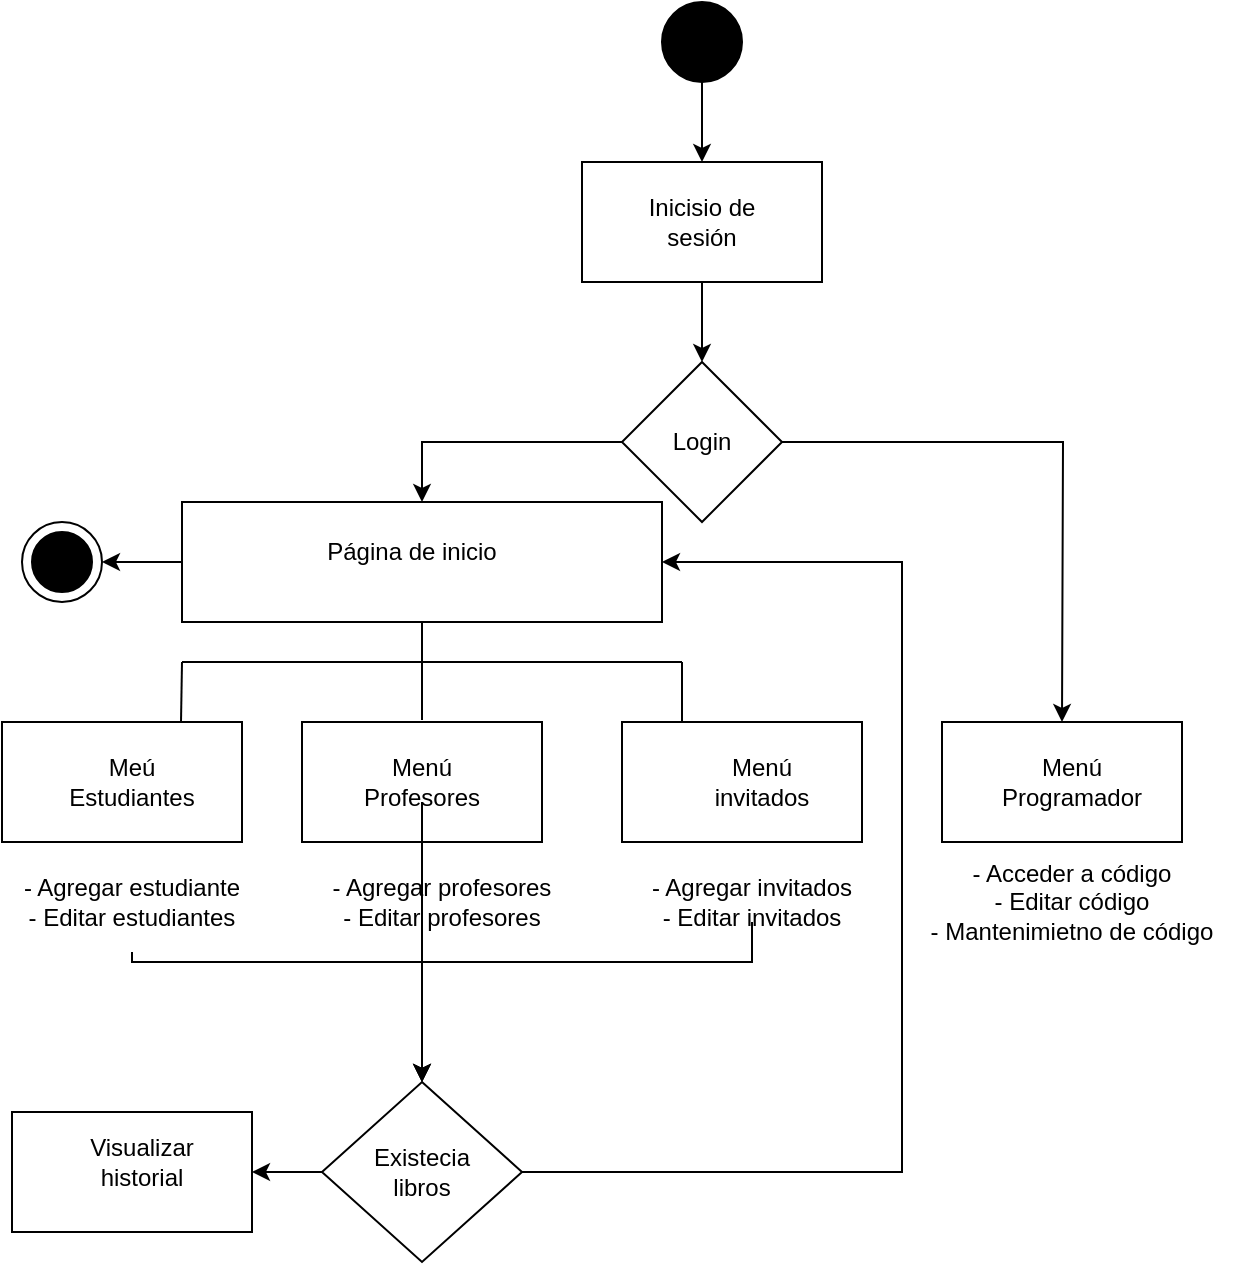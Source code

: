<mxfile version="15.2.7" type="device"><diagram id="prtHgNgQTEPvFCAcTncT" name="Page-1"><mxGraphModel dx="852" dy="502" grid="1" gridSize="10" guides="1" tooltips="1" connect="1" arrows="1" fold="1" page="1" pageScale="1" pageWidth="827" pageHeight="1169" math="0" shadow="0"><root><mxCell id="0"/><mxCell id="1" parent="0"/><mxCell id="mRxKu-tBBT1TRN3_IIDo-7" style="edgeStyle=orthogonalEdgeStyle;rounded=0;orthogonalLoop=1;jettySize=auto;html=1;entryX=0.5;entryY=0;entryDx=0;entryDy=0;" edge="1" parent="1" source="mRxKu-tBBT1TRN3_IIDo-6"><mxGeometry relative="1" as="geometry"><mxPoint x="560" y="400" as="targetPoint"/></mxGeometry></mxCell><mxCell id="mRxKu-tBBT1TRN3_IIDo-8" style="edgeStyle=orthogonalEdgeStyle;rounded=0;orthogonalLoop=1;jettySize=auto;html=1;exitX=0;exitY=0.5;exitDx=0;exitDy=0;" edge="1" parent="1" source="mRxKu-tBBT1TRN3_IIDo-6"><mxGeometry relative="1" as="geometry"><mxPoint x="240" y="290" as="targetPoint"/><Array as="points"><mxPoint x="240" y="260"/></Array></mxGeometry></mxCell><mxCell id="mRxKu-tBBT1TRN3_IIDo-6" value="" style="rhombus;whiteSpace=wrap;html=1;" vertex="1" parent="1"><mxGeometry x="340" y="220" width="80" height="80" as="geometry"/></mxCell><mxCell id="mRxKu-tBBT1TRN3_IIDo-9" value="" style="endArrow=none;html=1;" edge="1" parent="1"><mxGeometry width="50" height="50" relative="1" as="geometry"><mxPoint x="120" y="370" as="sourcePoint"/><mxPoint x="370" y="370" as="targetPoint"/></mxGeometry></mxCell><mxCell id="mRxKu-tBBT1TRN3_IIDo-10" value="" style="endArrow=none;html=1;" edge="1" parent="1"><mxGeometry width="50" height="50" relative="1" as="geometry"><mxPoint x="119.5" y="400" as="sourcePoint"/><mxPoint x="120" y="370" as="targetPoint"/></mxGeometry></mxCell><mxCell id="mRxKu-tBBT1TRN3_IIDo-11" value="" style="endArrow=none;html=1;entryX=0.5;entryY=1;entryDx=0;entryDy=0;" edge="1" parent="1" target="mRxKu-tBBT1TRN3_IIDo-14"><mxGeometry width="50" height="50" relative="1" as="geometry"><mxPoint x="240" y="399" as="sourcePoint"/><mxPoint x="240" y="370" as="targetPoint"/></mxGeometry></mxCell><mxCell id="mRxKu-tBBT1TRN3_IIDo-12" value="" style="endArrow=none;html=1;exitX=0.25;exitY=0;exitDx=0;exitDy=0;" edge="1" parent="1" source="mRxKu-tBBT1TRN3_IIDo-30"><mxGeometry width="50" height="50" relative="1" as="geometry"><mxPoint x="360" y="400" as="sourcePoint"/><mxPoint x="370" y="370" as="targetPoint"/></mxGeometry></mxCell><mxCell id="mRxKu-tBBT1TRN3_IIDo-14" value="" style="rounded=0;whiteSpace=wrap;html=1;" vertex="1" parent="1"><mxGeometry x="120" y="290" width="240" height="60" as="geometry"/></mxCell><mxCell id="mRxKu-tBBT1TRN3_IIDo-16" value="" style="endArrow=classic;html=1;exitX=0;exitY=0.5;exitDx=0;exitDy=0;" edge="1" parent="1" source="mRxKu-tBBT1TRN3_IIDo-14"><mxGeometry width="50" height="50" relative="1" as="geometry"><mxPoint x="390" y="290" as="sourcePoint"/><mxPoint x="80" y="320" as="targetPoint"/></mxGeometry></mxCell><mxCell id="mRxKu-tBBT1TRN3_IIDo-18" value="" style="ellipse;whiteSpace=wrap;html=1;aspect=fixed;" vertex="1" parent="1"><mxGeometry x="40" y="300" width="40" height="40" as="geometry"/></mxCell><mxCell id="mRxKu-tBBT1TRN3_IIDo-17" value="" style="ellipse;whiteSpace=wrap;html=1;aspect=fixed;strokeColor=#000000;fillColor=#000000;" vertex="1" parent="1"><mxGeometry x="45" y="305" width="30" height="30" as="geometry"/></mxCell><mxCell id="mRxKu-tBBT1TRN3_IIDo-19" value="" style="ellipse;whiteSpace=wrap;html=1;aspect=fixed;strokeColor=#000000;fillColor=#000000;" vertex="1" parent="1"><mxGeometry x="360" y="40" width="40" height="40" as="geometry"/></mxCell><mxCell id="mRxKu-tBBT1TRN3_IIDo-20" value="" style="endArrow=classic;html=1;exitX=0.5;exitY=1;exitDx=0;exitDy=0;" edge="1" parent="1" source="mRxKu-tBBT1TRN3_IIDo-19"><mxGeometry width="50" height="50" relative="1" as="geometry"><mxPoint x="390" y="190" as="sourcePoint"/><mxPoint x="380" y="120" as="targetPoint"/></mxGeometry></mxCell><mxCell id="mRxKu-tBBT1TRN3_IIDo-23" style="edgeStyle=orthogonalEdgeStyle;rounded=0;orthogonalLoop=1;jettySize=auto;html=1;entryX=0.5;entryY=0;entryDx=0;entryDy=0;" edge="1" parent="1" source="mRxKu-tBBT1TRN3_IIDo-21" target="mRxKu-tBBT1TRN3_IIDo-6"><mxGeometry relative="1" as="geometry"><mxPoint x="380" y="210" as="targetPoint"/></mxGeometry></mxCell><mxCell id="mRxKu-tBBT1TRN3_IIDo-21" value="" style="rounded=0;whiteSpace=wrap;html=1;strokeColor=#000000;fillColor=#FFFFFF;" vertex="1" parent="1"><mxGeometry x="320" y="120" width="120" height="60" as="geometry"/></mxCell><mxCell id="mRxKu-tBBT1TRN3_IIDo-24" value="Inicisio de sesión" style="text;html=1;strokeColor=none;fillColor=none;align=center;verticalAlign=middle;whiteSpace=wrap;rounded=0;" vertex="1" parent="1"><mxGeometry x="340" y="140" width="80" height="20" as="geometry"/></mxCell><mxCell id="mRxKu-tBBT1TRN3_IIDo-25" value="Login" style="text;html=1;strokeColor=none;fillColor=none;align=center;verticalAlign=middle;whiteSpace=wrap;rounded=0;" vertex="1" parent="1"><mxGeometry x="355" y="250" width="50" height="20" as="geometry"/></mxCell><mxCell id="mRxKu-tBBT1TRN3_IIDo-27" value="Página de inicio" style="text;html=1;strokeColor=none;fillColor=none;align=center;verticalAlign=middle;whiteSpace=wrap;rounded=0;" vertex="1" parent="1"><mxGeometry x="150" y="305" width="170" height="20" as="geometry"/></mxCell><mxCell id="mRxKu-tBBT1TRN3_IIDo-28" value="" style="rounded=0;whiteSpace=wrap;html=1;strokeColor=#000000;fillColor=#FFFFFF;" vertex="1" parent="1"><mxGeometry x="30" y="400" width="120" height="60" as="geometry"/></mxCell><mxCell id="mRxKu-tBBT1TRN3_IIDo-29" value="" style="rounded=0;whiteSpace=wrap;html=1;strokeColor=#000000;fillColor=#FFFFFF;" vertex="1" parent="1"><mxGeometry x="180" y="400" width="120" height="60" as="geometry"/></mxCell><mxCell id="mRxKu-tBBT1TRN3_IIDo-30" value="" style="rounded=0;whiteSpace=wrap;html=1;strokeColor=#000000;fillColor=#FFFFFF;" vertex="1" parent="1"><mxGeometry x="340" y="400" width="120" height="60" as="geometry"/></mxCell><mxCell id="mRxKu-tBBT1TRN3_IIDo-31" value="&lt;span style=&quot;color: rgba(0 , 0 , 0 , 0) ; font-family: monospace ; font-size: 0px&quot;&gt;%3CmxGraphModel%3E%3Croot%3E%3CmxCell%20id%3D%220%22%2F%3E%3CmxCell%20id%3D%221%22%20parent%3D%220%22%2F%3E%3CmxCell%20id%3D%222%22%20value%3D%22Men%C3%BA%20invitados%22%20style%3D%22text%3Bhtml%3D1%3BstrokeColor%3Dnone%3BfillColor%3Dnone%3Balign%3Dcenter%3BverticalAlign%3Dmiddle%3BwhiteSpace%3Dwrap%3Brounded%3D0%3B%22%20vertex%3D%221%22%20parent%3D%221%22%3E%3CmxGeometry%20x%3D%22310%22%20y%3D%22420%22%20width%3D%22170%22%20height%3D%2220%22%20as%3D%22geometry%22%2F%3E%3C%2FmxCell%3E%3C%2Froot%3E%3C%2FmxGraphModel%3E&lt;/span&gt;" style="rounded=0;whiteSpace=wrap;html=1;strokeColor=#000000;fillColor=#FFFFFF;" vertex="1" parent="1"><mxGeometry x="500" y="400" width="120" height="60" as="geometry"/></mxCell><mxCell id="mRxKu-tBBT1TRN3_IIDo-32" value="Meú Estudiantes" style="text;html=1;strokeColor=none;fillColor=none;align=center;verticalAlign=middle;whiteSpace=wrap;rounded=0;" vertex="1" parent="1"><mxGeometry x="60" y="420" width="70" height="20" as="geometry"/></mxCell><mxCell id="mRxKu-tBBT1TRN3_IIDo-51" style="edgeStyle=orthogonalEdgeStyle;rounded=0;orthogonalLoop=1;jettySize=auto;html=1;entryX=0.5;entryY=0;entryDx=0;entryDy=0;" edge="1" parent="1" source="mRxKu-tBBT1TRN3_IIDo-33" target="mRxKu-tBBT1TRN3_IIDo-42"><mxGeometry relative="1" as="geometry"/></mxCell><mxCell id="mRxKu-tBBT1TRN3_IIDo-33" value="Menú Profesores" style="text;html=1;strokeColor=none;fillColor=none;align=center;verticalAlign=middle;whiteSpace=wrap;rounded=0;" vertex="1" parent="1"><mxGeometry x="200" y="420" width="80" height="20" as="geometry"/></mxCell><mxCell id="mRxKu-tBBT1TRN3_IIDo-35" value="Menú invitados" style="text;html=1;strokeColor=none;fillColor=none;align=center;verticalAlign=middle;whiteSpace=wrap;rounded=0;" vertex="1" parent="1"><mxGeometry x="370" y="420" width="80" height="20" as="geometry"/></mxCell><mxCell id="mRxKu-tBBT1TRN3_IIDo-36" value="Menú Programador" style="text;html=1;strokeColor=none;fillColor=none;align=center;verticalAlign=middle;whiteSpace=wrap;rounded=0;" vertex="1" parent="1"><mxGeometry x="520" y="420" width="90" height="20" as="geometry"/></mxCell><mxCell id="mRxKu-tBBT1TRN3_IIDo-38" value="- Agregar profesores &lt;br&gt;- Editar profesores" style="text;html=1;strokeColor=none;fillColor=none;align=center;verticalAlign=middle;whiteSpace=wrap;rounded=0;" vertex="1" parent="1"><mxGeometry x="190" y="480" width="120" height="20" as="geometry"/></mxCell><mxCell id="mRxKu-tBBT1TRN3_IIDo-54" style="edgeStyle=orthogonalEdgeStyle;rounded=0;orthogonalLoop=1;jettySize=auto;html=1;entryX=0.5;entryY=0;entryDx=0;entryDy=0;" edge="1" parent="1" source="mRxKu-tBBT1TRN3_IIDo-39" target="mRxKu-tBBT1TRN3_IIDo-42"><mxGeometry relative="1" as="geometry"><Array as="points"><mxPoint x="405" y="520"/><mxPoint x="240" y="520"/></Array></mxGeometry></mxCell><mxCell id="mRxKu-tBBT1TRN3_IIDo-39" value="- Agregar invitados &lt;br&gt;- Editar invitados" style="text;html=1;strokeColor=none;fillColor=none;align=center;verticalAlign=middle;whiteSpace=wrap;rounded=0;" vertex="1" parent="1"><mxGeometry x="350" y="480" width="110" height="20" as="geometry"/></mxCell><mxCell id="mRxKu-tBBT1TRN3_IIDo-40" value="- Acceder a código &lt;br&gt;- Editar código &lt;br&gt;- Mantenimietno de código" style="text;html=1;strokeColor=none;fillColor=none;align=center;verticalAlign=middle;whiteSpace=wrap;rounded=0;" vertex="1" parent="1"><mxGeometry x="485" y="480" width="160" height="20" as="geometry"/></mxCell><mxCell id="mRxKu-tBBT1TRN3_IIDo-60" style="edgeStyle=orthogonalEdgeStyle;rounded=0;orthogonalLoop=1;jettySize=auto;html=1;entryX=1;entryY=0.5;entryDx=0;entryDy=0;" edge="1" parent="1" source="mRxKu-tBBT1TRN3_IIDo-42" target="mRxKu-tBBT1TRN3_IIDo-14"><mxGeometry relative="1" as="geometry"><mxPoint x="480" y="340" as="targetPoint"/><Array as="points"><mxPoint x="480" y="625"/><mxPoint x="480" y="320"/></Array></mxGeometry></mxCell><mxCell id="mRxKu-tBBT1TRN3_IIDo-42" value="" style="rhombus;whiteSpace=wrap;html=1;" vertex="1" parent="1"><mxGeometry x="190" y="580" width="100" height="90" as="geometry"/></mxCell><mxCell id="mRxKu-tBBT1TRN3_IIDo-58" style="edgeStyle=orthogonalEdgeStyle;rounded=0;orthogonalLoop=1;jettySize=auto;html=1;entryX=1;entryY=0.5;entryDx=0;entryDy=0;" edge="1" parent="1" target="mRxKu-tBBT1TRN3_IIDo-46"><mxGeometry relative="1" as="geometry"><mxPoint x="190" y="625" as="sourcePoint"/></mxGeometry></mxCell><mxCell id="mRxKu-tBBT1TRN3_IIDo-45" value="Existecia libros" style="text;html=1;strokeColor=none;fillColor=none;align=center;verticalAlign=middle;whiteSpace=wrap;rounded=0;" vertex="1" parent="1"><mxGeometry x="200" y="605" width="80" height="40" as="geometry"/></mxCell><mxCell id="mRxKu-tBBT1TRN3_IIDo-46" value="" style="rounded=0;whiteSpace=wrap;html=1;strokeColor=#000000;fillColor=#FFFFFF;" vertex="1" parent="1"><mxGeometry x="35" y="595" width="120" height="60" as="geometry"/></mxCell><mxCell id="mRxKu-tBBT1TRN3_IIDo-48" value="Visualizar historial" style="text;html=1;strokeColor=none;fillColor=none;align=center;verticalAlign=middle;whiteSpace=wrap;rounded=0;" vertex="1" parent="1"><mxGeometry x="60" y="600" width="80" height="40" as="geometry"/></mxCell><mxCell id="mRxKu-tBBT1TRN3_IIDo-55" style="edgeStyle=orthogonalEdgeStyle;rounded=0;orthogonalLoop=1;jettySize=auto;html=1;entryX=0.5;entryY=0;entryDx=0;entryDy=0;" edge="1" parent="1" source="mRxKu-tBBT1TRN3_IIDo-49" target="mRxKu-tBBT1TRN3_IIDo-42"><mxGeometry relative="1" as="geometry"><mxPoint x="240" y="560" as="targetPoint"/><Array as="points"><mxPoint x="95" y="520"/><mxPoint x="240" y="520"/></Array></mxGeometry></mxCell><mxCell id="mRxKu-tBBT1TRN3_IIDo-49" value="- Agregar estudiante&lt;br&gt;- Editar estudiantes" style="text;html=1;strokeColor=none;fillColor=none;align=center;verticalAlign=middle;whiteSpace=wrap;rounded=0;" vertex="1" parent="1"><mxGeometry x="30" y="465" width="130" height="50" as="geometry"/></mxCell></root></mxGraphModel></diagram></mxfile>